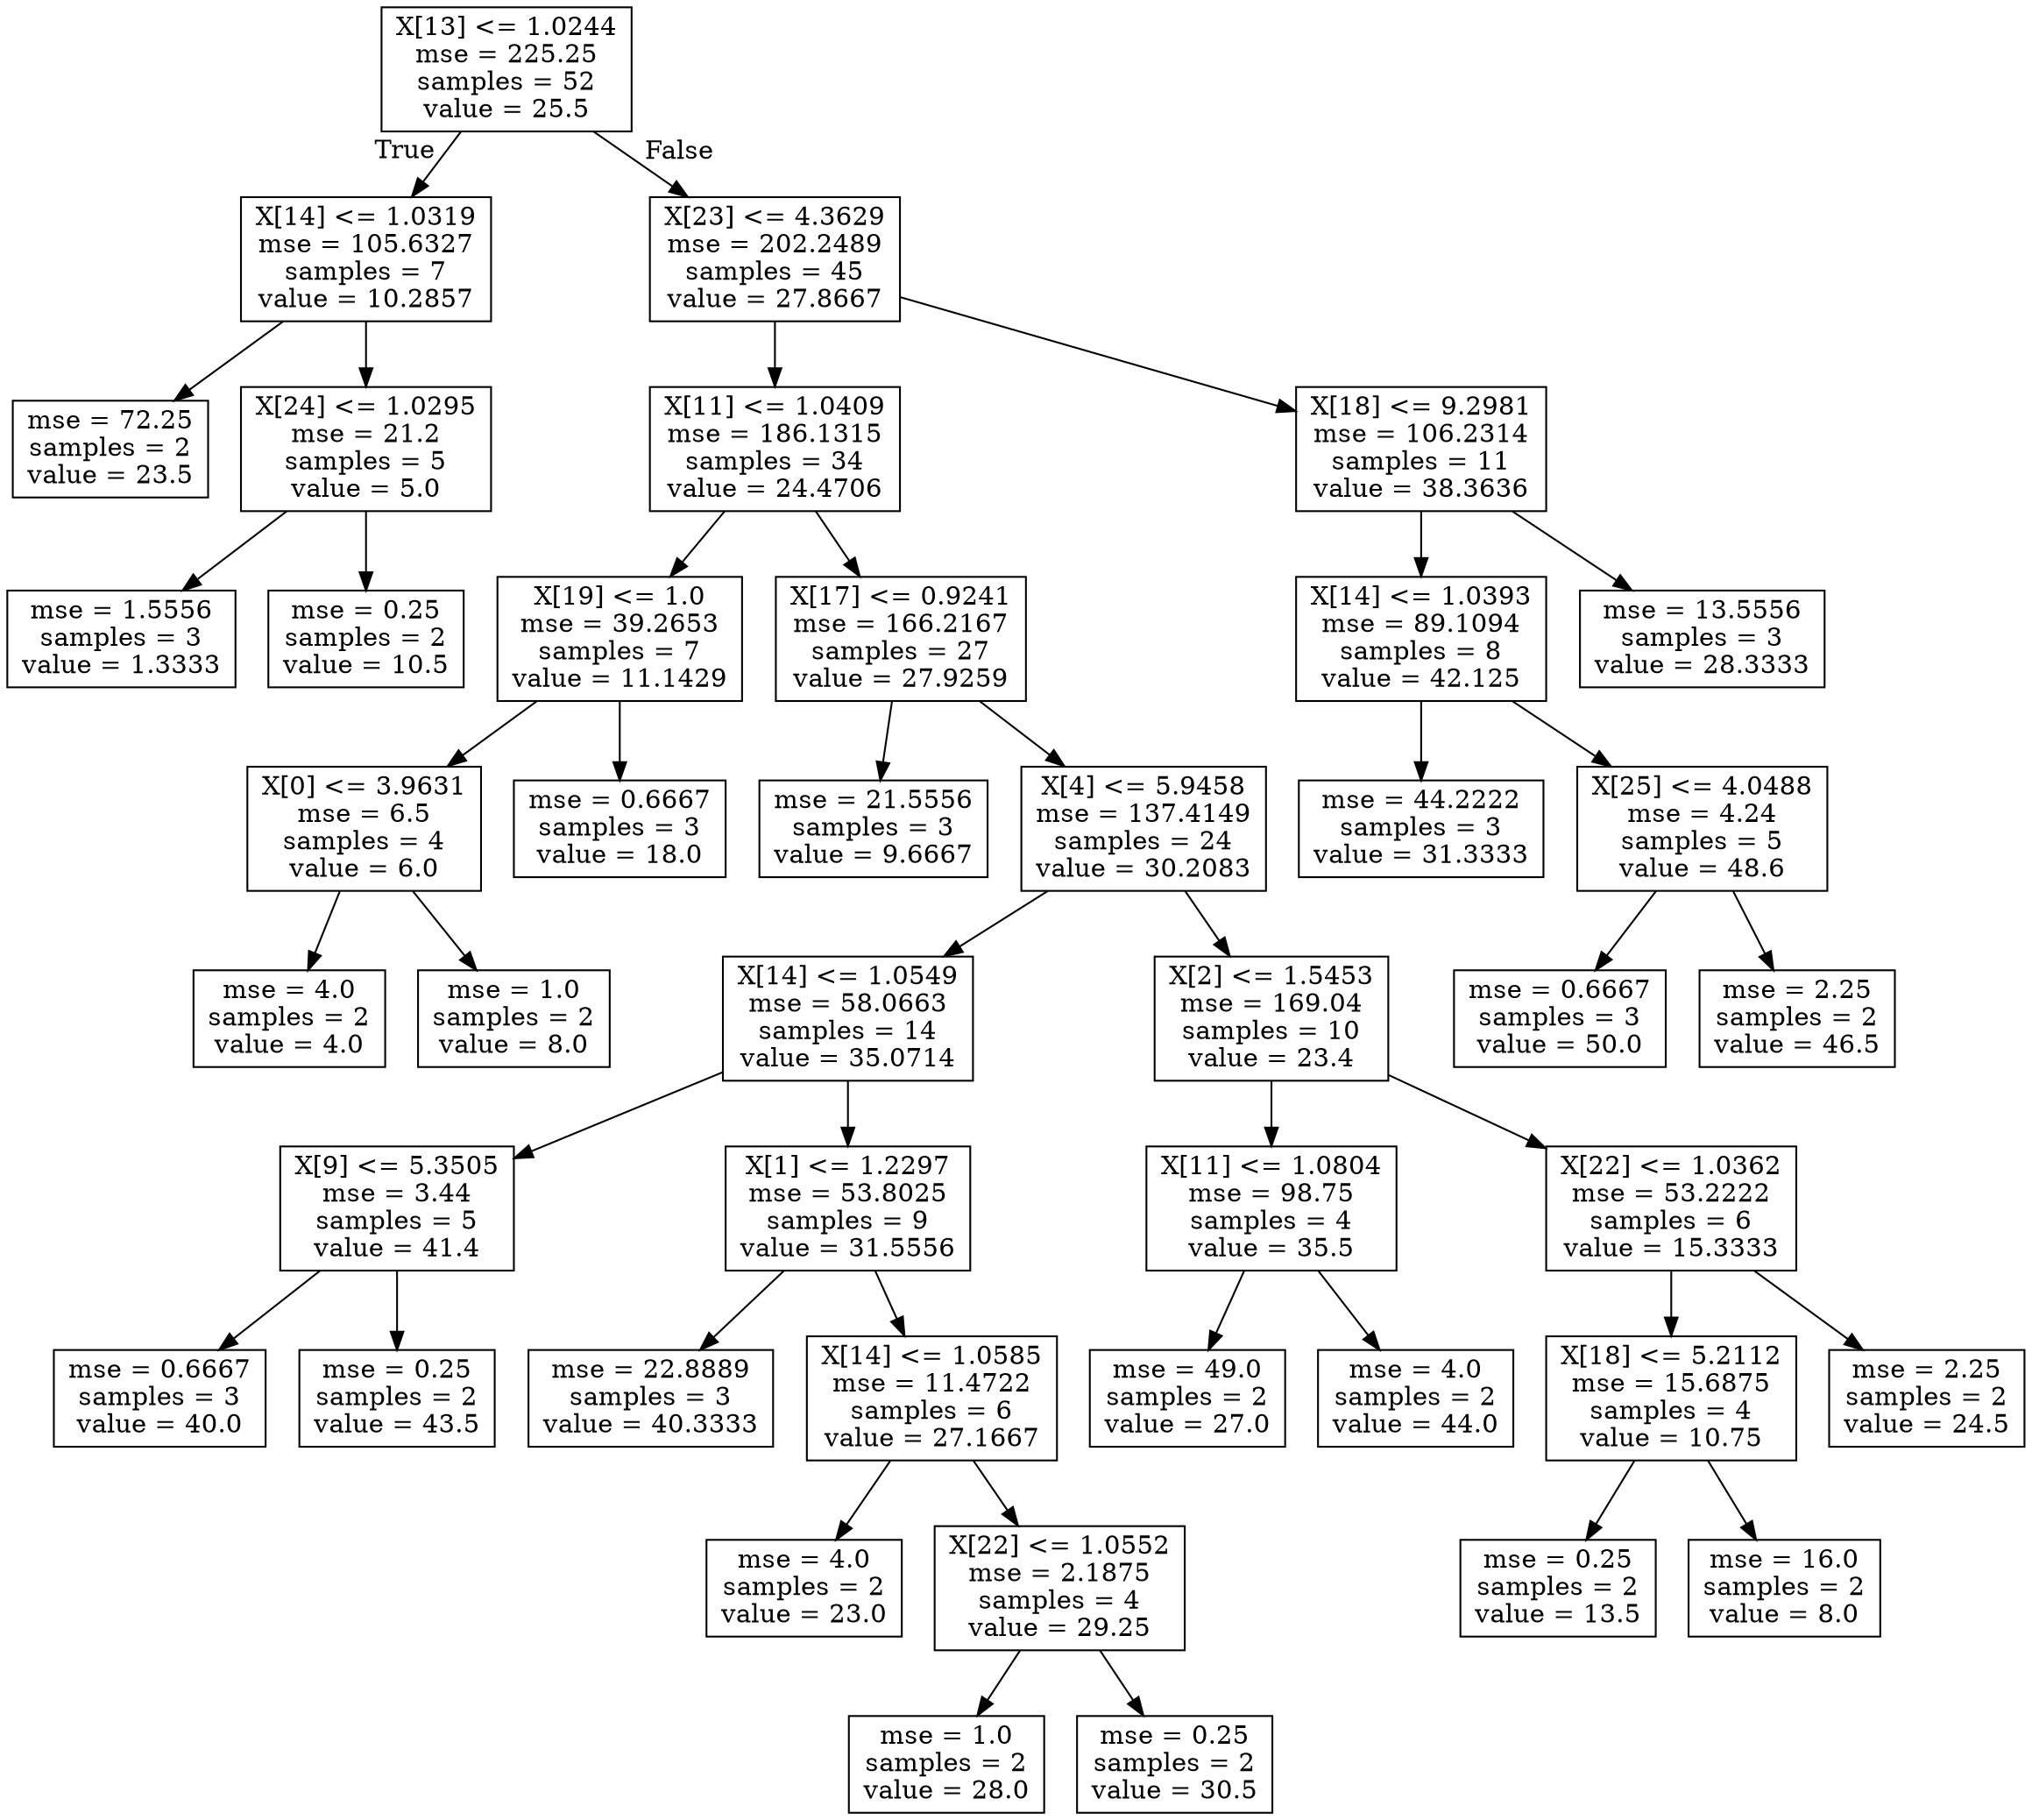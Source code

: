 digraph Tree {
node [shape=box] ;
0 [label="X[13] <= 1.0244\nmse = 225.25\nsamples = 52\nvalue = 25.5"] ;
1 [label="X[14] <= 1.0319\nmse = 105.6327\nsamples = 7\nvalue = 10.2857"] ;
0 -> 1 [labeldistance=2.5, labelangle=45, headlabel="True"] ;
2 [label="mse = 72.25\nsamples = 2\nvalue = 23.5"] ;
1 -> 2 ;
3 [label="X[24] <= 1.0295\nmse = 21.2\nsamples = 5\nvalue = 5.0"] ;
1 -> 3 ;
4 [label="mse = 1.5556\nsamples = 3\nvalue = 1.3333"] ;
3 -> 4 ;
5 [label="mse = 0.25\nsamples = 2\nvalue = 10.5"] ;
3 -> 5 ;
6 [label="X[23] <= 4.3629\nmse = 202.2489\nsamples = 45\nvalue = 27.8667"] ;
0 -> 6 [labeldistance=2.5, labelangle=-45, headlabel="False"] ;
7 [label="X[11] <= 1.0409\nmse = 186.1315\nsamples = 34\nvalue = 24.4706"] ;
6 -> 7 ;
8 [label="X[19] <= 1.0\nmse = 39.2653\nsamples = 7\nvalue = 11.1429"] ;
7 -> 8 ;
9 [label="X[0] <= 3.9631\nmse = 6.5\nsamples = 4\nvalue = 6.0"] ;
8 -> 9 ;
10 [label="mse = 4.0\nsamples = 2\nvalue = 4.0"] ;
9 -> 10 ;
11 [label="mse = 1.0\nsamples = 2\nvalue = 8.0"] ;
9 -> 11 ;
12 [label="mse = 0.6667\nsamples = 3\nvalue = 18.0"] ;
8 -> 12 ;
13 [label="X[17] <= 0.9241\nmse = 166.2167\nsamples = 27\nvalue = 27.9259"] ;
7 -> 13 ;
14 [label="mse = 21.5556\nsamples = 3\nvalue = 9.6667"] ;
13 -> 14 ;
15 [label="X[4] <= 5.9458\nmse = 137.4149\nsamples = 24\nvalue = 30.2083"] ;
13 -> 15 ;
16 [label="X[14] <= 1.0549\nmse = 58.0663\nsamples = 14\nvalue = 35.0714"] ;
15 -> 16 ;
17 [label="X[9] <= 5.3505\nmse = 3.44\nsamples = 5\nvalue = 41.4"] ;
16 -> 17 ;
18 [label="mse = 0.6667\nsamples = 3\nvalue = 40.0"] ;
17 -> 18 ;
19 [label="mse = 0.25\nsamples = 2\nvalue = 43.5"] ;
17 -> 19 ;
20 [label="X[1] <= 1.2297\nmse = 53.8025\nsamples = 9\nvalue = 31.5556"] ;
16 -> 20 ;
21 [label="mse = 22.8889\nsamples = 3\nvalue = 40.3333"] ;
20 -> 21 ;
22 [label="X[14] <= 1.0585\nmse = 11.4722\nsamples = 6\nvalue = 27.1667"] ;
20 -> 22 ;
23 [label="mse = 4.0\nsamples = 2\nvalue = 23.0"] ;
22 -> 23 ;
24 [label="X[22] <= 1.0552\nmse = 2.1875\nsamples = 4\nvalue = 29.25"] ;
22 -> 24 ;
25 [label="mse = 1.0\nsamples = 2\nvalue = 28.0"] ;
24 -> 25 ;
26 [label="mse = 0.25\nsamples = 2\nvalue = 30.5"] ;
24 -> 26 ;
27 [label="X[2] <= 1.5453\nmse = 169.04\nsamples = 10\nvalue = 23.4"] ;
15 -> 27 ;
28 [label="X[11] <= 1.0804\nmse = 98.75\nsamples = 4\nvalue = 35.5"] ;
27 -> 28 ;
29 [label="mse = 49.0\nsamples = 2\nvalue = 27.0"] ;
28 -> 29 ;
30 [label="mse = 4.0\nsamples = 2\nvalue = 44.0"] ;
28 -> 30 ;
31 [label="X[22] <= 1.0362\nmse = 53.2222\nsamples = 6\nvalue = 15.3333"] ;
27 -> 31 ;
32 [label="X[18] <= 5.2112\nmse = 15.6875\nsamples = 4\nvalue = 10.75"] ;
31 -> 32 ;
33 [label="mse = 0.25\nsamples = 2\nvalue = 13.5"] ;
32 -> 33 ;
34 [label="mse = 16.0\nsamples = 2\nvalue = 8.0"] ;
32 -> 34 ;
35 [label="mse = 2.25\nsamples = 2\nvalue = 24.5"] ;
31 -> 35 ;
36 [label="X[18] <= 9.2981\nmse = 106.2314\nsamples = 11\nvalue = 38.3636"] ;
6 -> 36 ;
37 [label="X[14] <= 1.0393\nmse = 89.1094\nsamples = 8\nvalue = 42.125"] ;
36 -> 37 ;
38 [label="mse = 44.2222\nsamples = 3\nvalue = 31.3333"] ;
37 -> 38 ;
39 [label="X[25] <= 4.0488\nmse = 4.24\nsamples = 5\nvalue = 48.6"] ;
37 -> 39 ;
40 [label="mse = 0.6667\nsamples = 3\nvalue = 50.0"] ;
39 -> 40 ;
41 [label="mse = 2.25\nsamples = 2\nvalue = 46.5"] ;
39 -> 41 ;
42 [label="mse = 13.5556\nsamples = 3\nvalue = 28.3333"] ;
36 -> 42 ;
}